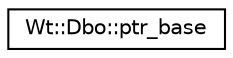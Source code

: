 digraph "Graphical Class Hierarchy"
{
 // LATEX_PDF_SIZE
  edge [fontname="Helvetica",fontsize="10",labelfontname="Helvetica",labelfontsize="10"];
  node [fontname="Helvetica",fontsize="10",shape=record];
  rankdir="LR";
  Node0 [label="Wt::Dbo::ptr_base",height=0.2,width=0.4,color="black", fillcolor="white", style="filled",URL="$classWt_1_1Dbo_1_1ptr__base.html",tooltip=" "];
}
